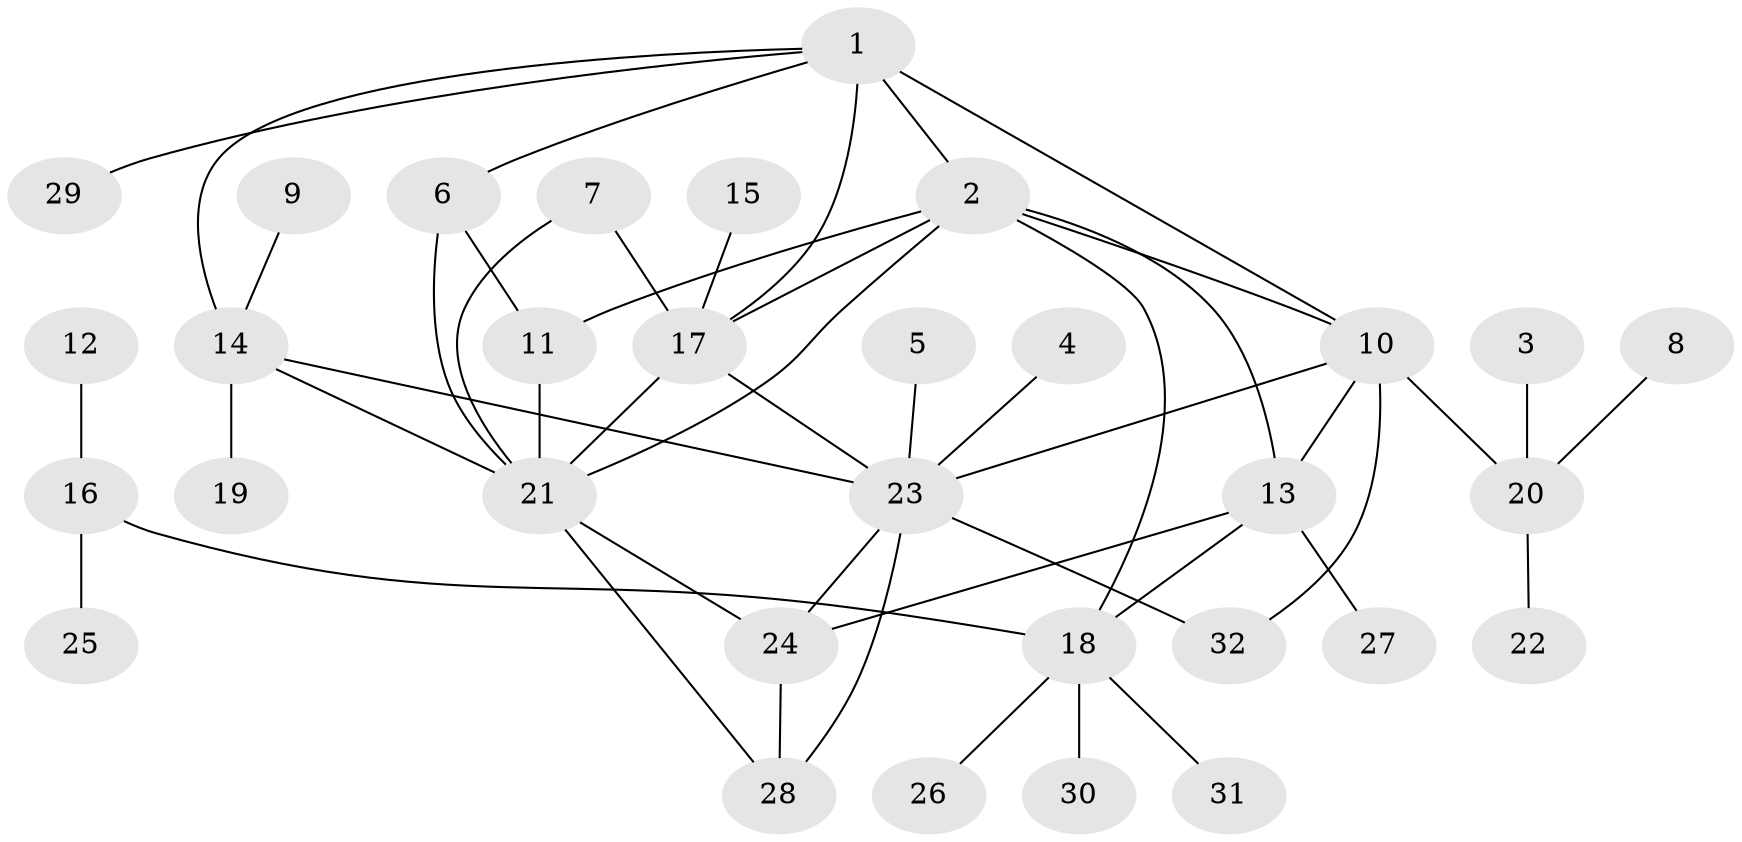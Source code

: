 // original degree distribution, {5: 0.1111111111111111, 7: 0.047619047619047616, 4: 0.047619047619047616, 8: 0.031746031746031744, 6: 0.047619047619047616, 3: 0.047619047619047616, 2: 0.14285714285714285, 1: 0.5238095238095238}
// Generated by graph-tools (version 1.1) at 2025/50/03/09/25 03:50:35]
// undirected, 32 vertices, 48 edges
graph export_dot {
graph [start="1"]
  node [color=gray90,style=filled];
  1;
  2;
  3;
  4;
  5;
  6;
  7;
  8;
  9;
  10;
  11;
  12;
  13;
  14;
  15;
  16;
  17;
  18;
  19;
  20;
  21;
  22;
  23;
  24;
  25;
  26;
  27;
  28;
  29;
  30;
  31;
  32;
  1 -- 2 [weight=1.0];
  1 -- 6 [weight=1.0];
  1 -- 10 [weight=2.0];
  1 -- 14 [weight=1.0];
  1 -- 17 [weight=1.0];
  1 -- 29 [weight=1.0];
  2 -- 10 [weight=1.0];
  2 -- 11 [weight=1.0];
  2 -- 13 [weight=1.0];
  2 -- 17 [weight=1.0];
  2 -- 18 [weight=1.0];
  2 -- 21 [weight=1.0];
  3 -- 20 [weight=1.0];
  4 -- 23 [weight=1.0];
  5 -- 23 [weight=1.0];
  6 -- 11 [weight=1.0];
  6 -- 21 [weight=1.0];
  7 -- 17 [weight=1.0];
  7 -- 21 [weight=1.0];
  8 -- 20 [weight=1.0];
  9 -- 14 [weight=1.0];
  10 -- 13 [weight=1.0];
  10 -- 20 [weight=1.0];
  10 -- 23 [weight=1.0];
  10 -- 32 [weight=1.0];
  11 -- 21 [weight=2.0];
  12 -- 16 [weight=1.0];
  13 -- 18 [weight=1.0];
  13 -- 24 [weight=1.0];
  13 -- 27 [weight=1.0];
  14 -- 19 [weight=1.0];
  14 -- 21 [weight=1.0];
  14 -- 23 [weight=1.0];
  15 -- 17 [weight=1.0];
  16 -- 18 [weight=1.0];
  16 -- 25 [weight=1.0];
  17 -- 21 [weight=1.0];
  17 -- 23 [weight=1.0];
  18 -- 26 [weight=1.0];
  18 -- 30 [weight=1.0];
  18 -- 31 [weight=1.0];
  20 -- 22 [weight=1.0];
  21 -- 24 [weight=1.0];
  21 -- 28 [weight=1.0];
  23 -- 24 [weight=1.0];
  23 -- 28 [weight=1.0];
  23 -- 32 [weight=1.0];
  24 -- 28 [weight=1.0];
}
